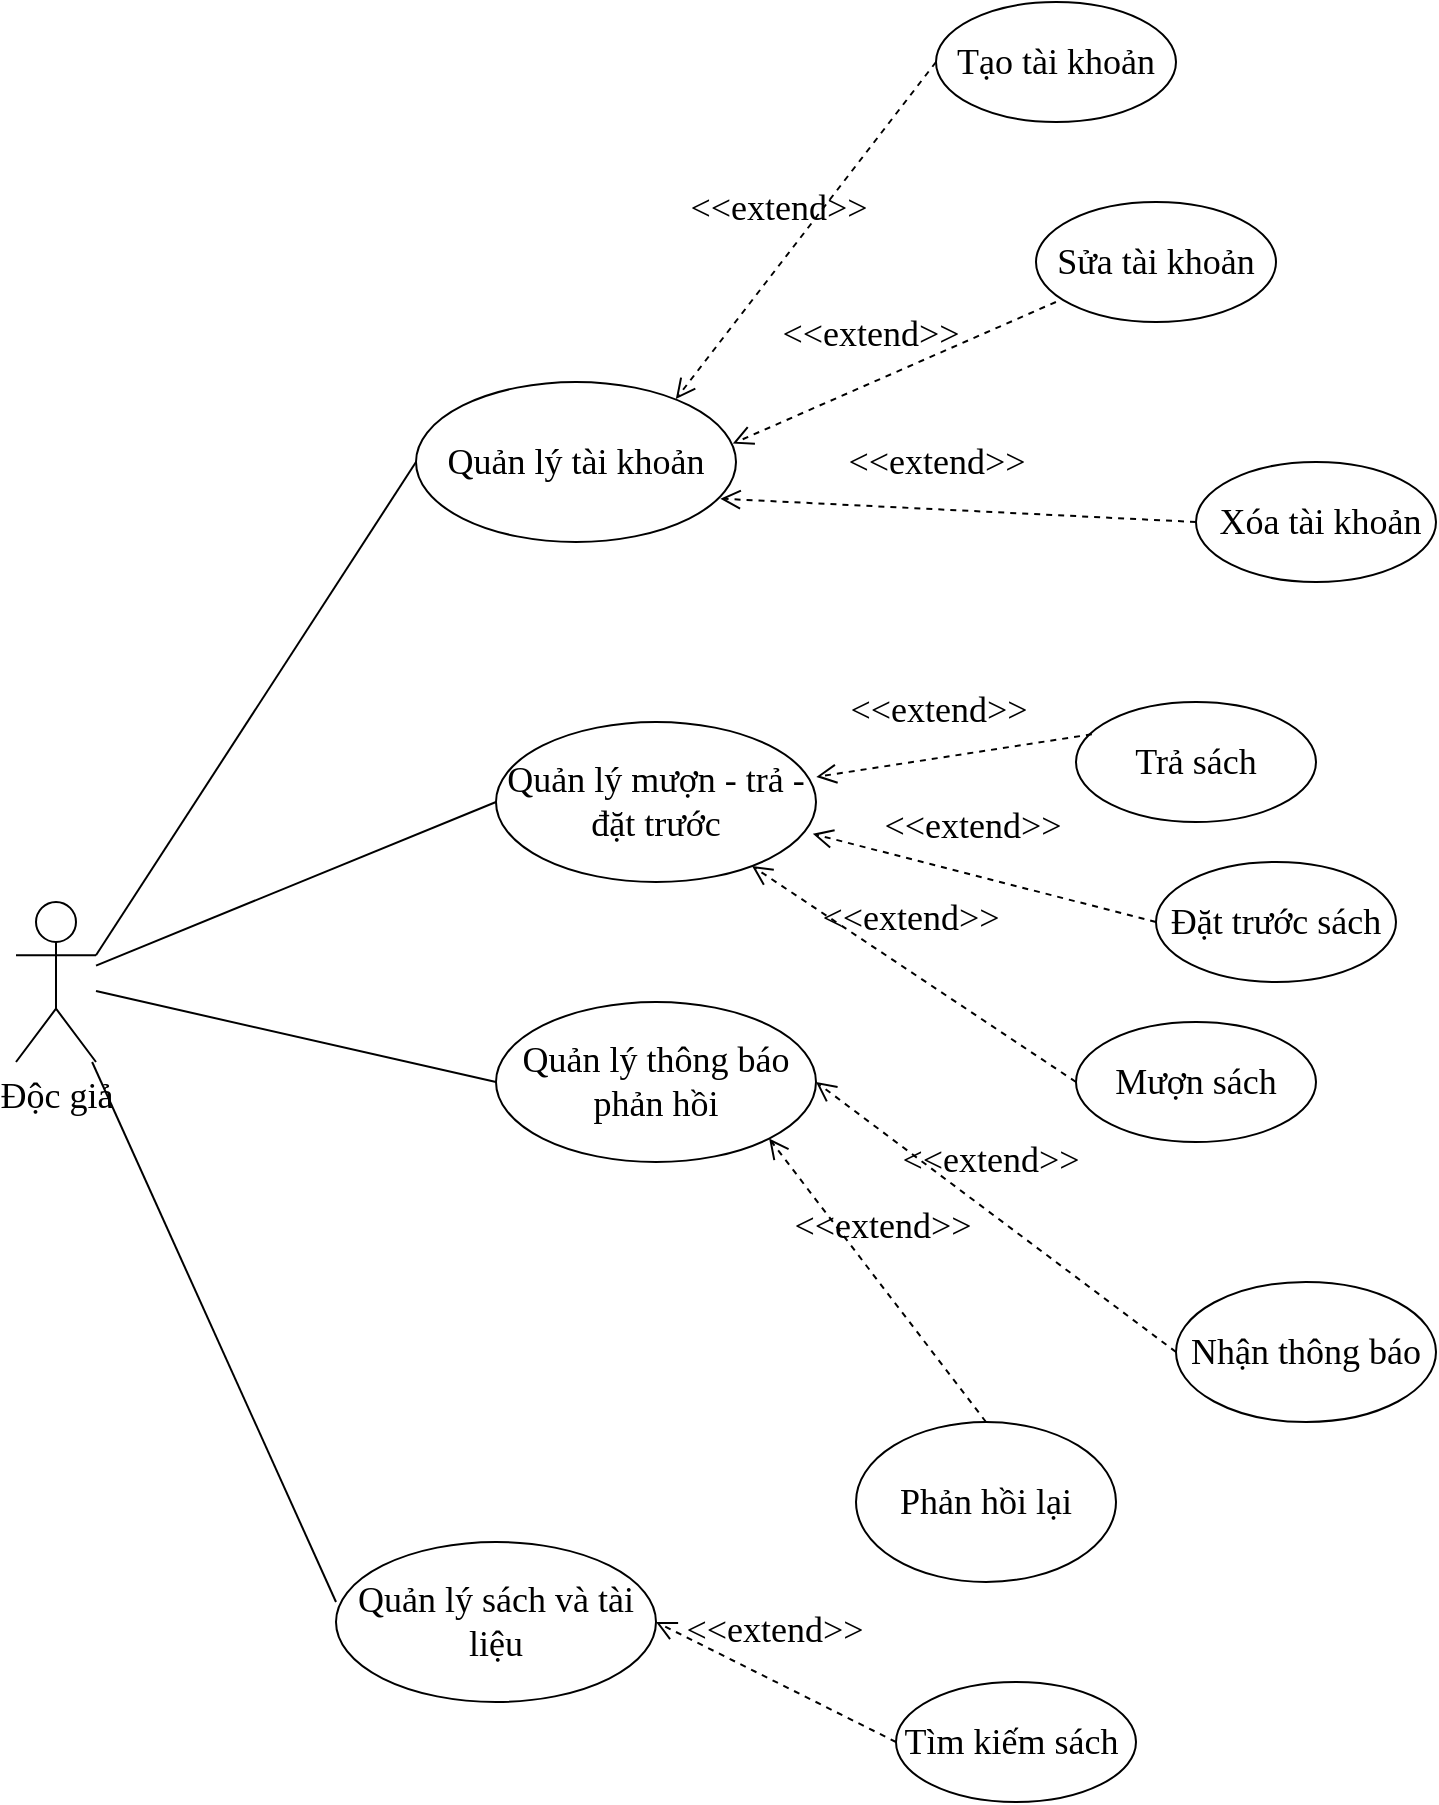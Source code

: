 <mxfile version="28.2.3">
  <diagram name="Trang-1" id="itql_DoqVT7vqax8y0PN">
    <mxGraphModel dx="2329" dy="2191" grid="1" gridSize="10" guides="1" tooltips="1" connect="1" arrows="1" fold="1" page="1" pageScale="1" pageWidth="827" pageHeight="1169" math="0" shadow="0">
      <root>
        <mxCell id="0" />
        <mxCell id="1" parent="0" />
        <mxCell id="VjW5ZFz9jID0nc1Y2-bh-1" value="&lt;font style=&quot;font-size: 18px;&quot; face=&quot;Times New Roman&quot;&gt;Độc giả&lt;/font&gt;" style="shape=umlActor;verticalLabelPosition=bottom;verticalAlign=top;html=1;outlineConnect=0;" vertex="1" parent="1">
          <mxGeometry x="80" y="160" width="40" height="80" as="geometry" />
        </mxCell>
        <mxCell id="VjW5ZFz9jID0nc1Y2-bh-2" value="&lt;font style=&quot;font-size: 18px;&quot; face=&quot;Times New Roman&quot;&gt;Quản lý tài khoản&lt;/font&gt;" style="ellipse;whiteSpace=wrap;html=1;" vertex="1" parent="1">
          <mxGeometry x="280" y="-100" width="160" height="80" as="geometry" />
        </mxCell>
        <mxCell id="VjW5ZFz9jID0nc1Y2-bh-3" value="&lt;font face=&quot;Times New Roman&quot;&gt;&lt;span style=&quot;font-size: 18px;&quot;&gt;Quản lý mượn - trả - đặt trước&lt;/span&gt;&lt;/font&gt;" style="ellipse;whiteSpace=wrap;html=1;" vertex="1" parent="1">
          <mxGeometry x="320" y="70" width="160" height="80" as="geometry" />
        </mxCell>
        <mxCell id="VjW5ZFz9jID0nc1Y2-bh-4" value="&lt;font style=&quot;font-size: 18px;&quot; face=&quot;Times New Roman&quot;&gt;Quản lý sách và tài liệu&lt;/font&gt;" style="ellipse;whiteSpace=wrap;html=1;" vertex="1" parent="1">
          <mxGeometry x="240" y="480" width="160" height="80" as="geometry" />
        </mxCell>
        <mxCell id="VjW5ZFz9jID0nc1Y2-bh-5" value="&lt;font face=&quot;Times New Roman&quot;&gt;&lt;span style=&quot;font-size: 18px;&quot;&gt;Quản lý thông báo phản hồi&lt;/span&gt;&lt;/font&gt;" style="ellipse;whiteSpace=wrap;html=1;" vertex="1" parent="1">
          <mxGeometry x="320" y="210" width="160" height="80" as="geometry" />
        </mxCell>
        <mxCell id="VjW5ZFz9jID0nc1Y2-bh-6" value="" style="endArrow=none;html=1;rounded=0;exitX=1;exitY=0.333;exitDx=0;exitDy=0;exitPerimeter=0;entryX=0;entryY=0.5;entryDx=0;entryDy=0;" edge="1" parent="1" source="VjW5ZFz9jID0nc1Y2-bh-1" target="VjW5ZFz9jID0nc1Y2-bh-2">
          <mxGeometry width="50" height="50" relative="1" as="geometry">
            <mxPoint x="370" y="200" as="sourcePoint" />
            <mxPoint x="420" y="150" as="targetPoint" />
          </mxGeometry>
        </mxCell>
        <mxCell id="VjW5ZFz9jID0nc1Y2-bh-7" value="" style="endArrow=none;html=1;rounded=0;entryX=0;entryY=0.5;entryDx=0;entryDy=0;" edge="1" parent="1" source="VjW5ZFz9jID0nc1Y2-bh-1" target="VjW5ZFz9jID0nc1Y2-bh-3">
          <mxGeometry width="50" height="50" relative="1" as="geometry">
            <mxPoint x="370" y="200" as="sourcePoint" />
            <mxPoint x="420" y="150" as="targetPoint" />
          </mxGeometry>
        </mxCell>
        <mxCell id="VjW5ZFz9jID0nc1Y2-bh-8" value="" style="endArrow=none;html=1;rounded=0;entryX=0;entryY=0.5;entryDx=0;entryDy=0;" edge="1" parent="1" source="VjW5ZFz9jID0nc1Y2-bh-1" target="VjW5ZFz9jID0nc1Y2-bh-5">
          <mxGeometry width="50" height="50" relative="1" as="geometry">
            <mxPoint x="370" y="200" as="sourcePoint" />
            <mxPoint x="420" y="150" as="targetPoint" />
          </mxGeometry>
        </mxCell>
        <mxCell id="VjW5ZFz9jID0nc1Y2-bh-9" value="" style="endArrow=none;html=1;rounded=0;entryX=0;entryY=0.375;entryDx=0;entryDy=0;entryPerimeter=0;" edge="1" parent="1" source="VjW5ZFz9jID0nc1Y2-bh-1" target="VjW5ZFz9jID0nc1Y2-bh-4">
          <mxGeometry width="50" height="50" relative="1" as="geometry">
            <mxPoint x="370" y="200" as="sourcePoint" />
            <mxPoint x="420" y="150" as="targetPoint" />
          </mxGeometry>
        </mxCell>
        <mxCell id="VjW5ZFz9jID0nc1Y2-bh-10" value="&lt;font style=&quot;font-size: 18px;&quot; face=&quot;Times New Roman&quot;&gt;Tạo tài khoản&lt;/font&gt;" style="ellipse;whiteSpace=wrap;html=1;" vertex="1" parent="1">
          <mxGeometry x="540" y="-290" width="120" height="60" as="geometry" />
        </mxCell>
        <mxCell id="VjW5ZFz9jID0nc1Y2-bh-11" value="&lt;font style=&quot;font-size: 18px;&quot; face=&quot;Times New Roman&quot;&gt;Sửa tài khoản&lt;/font&gt;" style="ellipse;whiteSpace=wrap;html=1;" vertex="1" parent="1">
          <mxGeometry x="590" y="-190" width="120" height="60" as="geometry" />
        </mxCell>
        <mxCell id="VjW5ZFz9jID0nc1Y2-bh-12" value="&lt;font style=&quot;font-size: 18px;&quot; face=&quot;Times New Roman&quot;&gt;&amp;nbsp;Xóa tài khoản&lt;/font&gt;" style="ellipse;whiteSpace=wrap;html=1;" vertex="1" parent="1">
          <mxGeometry x="670" y="-60" width="120" height="60" as="geometry" />
        </mxCell>
        <mxCell id="VjW5ZFz9jID0nc1Y2-bh-13" value="&lt;font style=&quot;font-size: 18px;&quot; face=&quot;Times New Roman&quot;&gt;&amp;lt;&amp;lt;extend&amp;gt;&amp;gt;&lt;/font&gt;" style="endArrow=open;startArrow=none;endFill=0;startFill=0;endSize=8;html=1;verticalAlign=bottom;dashed=1;labelBackgroundColor=none;rounded=0;exitX=0;exitY=0.5;exitDx=0;exitDy=0;entryX=0.812;entryY=0.107;entryDx=0;entryDy=0;entryPerimeter=0;" edge="1" parent="1" source="VjW5ZFz9jID0nc1Y2-bh-10" target="VjW5ZFz9jID0nc1Y2-bh-2">
          <mxGeometry x="0.099" y="-10" width="160" relative="1" as="geometry">
            <mxPoint x="270" y="-230" as="sourcePoint" />
            <mxPoint x="390" y="-140" as="targetPoint" />
            <mxPoint as="offset" />
          </mxGeometry>
        </mxCell>
        <mxCell id="VjW5ZFz9jID0nc1Y2-bh-14" value="&lt;font style=&quot;font-size: 18px;&quot; face=&quot;Times New Roman&quot;&gt;&amp;lt;&amp;lt;extend&amp;gt;&amp;gt;&lt;/font&gt;" style="endArrow=open;startArrow=none;endFill=0;startFill=0;endSize=8;html=1;verticalAlign=bottom;dashed=1;labelBackgroundColor=none;rounded=0;exitX=0.083;exitY=0.833;exitDx=0;exitDy=0;entryX=0.99;entryY=0.385;entryDx=0;entryDy=0;entryPerimeter=0;exitPerimeter=0;" edge="1" parent="1" source="VjW5ZFz9jID0nc1Y2-bh-11" target="VjW5ZFz9jID0nc1Y2-bh-2">
          <mxGeometry x="0.099" y="-10" width="160" relative="1" as="geometry">
            <mxPoint x="464" as="sourcePoint" />
            <mxPoint x="390" y="189" as="targetPoint" />
            <mxPoint as="offset" />
          </mxGeometry>
        </mxCell>
        <mxCell id="VjW5ZFz9jID0nc1Y2-bh-15" value="&lt;font style=&quot;font-size: 18px;&quot; face=&quot;Times New Roman&quot;&gt;&amp;lt;&amp;lt;extend&amp;gt;&amp;gt;&lt;/font&gt;" style="endArrow=open;startArrow=none;endFill=0;startFill=0;endSize=8;html=1;verticalAlign=bottom;dashed=1;labelBackgroundColor=none;rounded=0;exitX=0;exitY=0.5;exitDx=0;exitDy=0;entryX=0.951;entryY=0.729;entryDx=0;entryDy=0;entryPerimeter=0;" edge="1" parent="1" source="VjW5ZFz9jID0nc1Y2-bh-12" target="VjW5ZFz9jID0nc1Y2-bh-2">
          <mxGeometry x="0.099" y="-10" width="160" relative="1" as="geometry">
            <mxPoint x="624" y="-10" as="sourcePoint" />
            <mxPoint x="550" y="179" as="targetPoint" />
            <mxPoint as="offset" />
          </mxGeometry>
        </mxCell>
        <mxCell id="VjW5ZFz9jID0nc1Y2-bh-17" value="&lt;font face=&quot;Times New Roman&quot;&gt;&lt;span style=&quot;font-size: 18px;&quot;&gt;Mượn sách&lt;/span&gt;&lt;/font&gt;" style="ellipse;whiteSpace=wrap;html=1;" vertex="1" parent="1">
          <mxGeometry x="610" y="220" width="120" height="60" as="geometry" />
        </mxCell>
        <mxCell id="VjW5ZFz9jID0nc1Y2-bh-18" value="&lt;font face=&quot;Times New Roman&quot;&gt;&lt;span style=&quot;font-size: 18px;&quot;&gt;Trả sách&lt;/span&gt;&lt;/font&gt;" style="ellipse;whiteSpace=wrap;html=1;" vertex="1" parent="1">
          <mxGeometry x="610" y="60" width="120" height="60" as="geometry" />
        </mxCell>
        <mxCell id="VjW5ZFz9jID0nc1Y2-bh-19" value="&lt;font face=&quot;Times New Roman&quot;&gt;&lt;span style=&quot;font-size: 18px;&quot;&gt;Đặt trước sách&lt;/span&gt;&lt;/font&gt;" style="ellipse;whiteSpace=wrap;html=1;" vertex="1" parent="1">
          <mxGeometry x="650" y="140" width="120" height="60" as="geometry" />
        </mxCell>
        <mxCell id="VjW5ZFz9jID0nc1Y2-bh-20" value="&lt;font style=&quot;font-size: 18px;&quot; face=&quot;Times New Roman&quot;&gt;&amp;lt;&amp;lt;extend&amp;gt;&amp;gt;&lt;/font&gt;" style="endArrow=open;startArrow=none;endFill=0;startFill=0;endSize=8;html=1;verticalAlign=bottom;dashed=1;labelBackgroundColor=none;rounded=0;entryX=1.001;entryY=0.343;entryDx=0;entryDy=0;entryPerimeter=0;exitX=0.066;exitY=0.269;exitDx=0;exitDy=0;exitPerimeter=0;" edge="1" parent="1" source="VjW5ZFz9jID0nc1Y2-bh-18" target="VjW5ZFz9jID0nc1Y2-bh-3">
          <mxGeometry x="0.099" y="-10" width="160" relative="1" as="geometry">
            <mxPoint x="600" y="90" as="sourcePoint" />
            <mxPoint x="510" y="30" as="targetPoint" />
            <mxPoint as="offset" />
          </mxGeometry>
        </mxCell>
        <mxCell id="VjW5ZFz9jID0nc1Y2-bh-21" value="&lt;font style=&quot;font-size: 18px;&quot; face=&quot;Times New Roman&quot;&gt;&amp;lt;&amp;lt;extend&amp;gt;&amp;gt;&lt;/font&gt;" style="endArrow=open;startArrow=none;endFill=0;startFill=0;endSize=8;html=1;verticalAlign=bottom;dashed=1;labelBackgroundColor=none;rounded=0;exitX=0;exitY=0.5;exitDx=0;exitDy=0;entryX=0.99;entryY=0.699;entryDx=0;entryDy=0;entryPerimeter=0;" edge="1" parent="1" source="VjW5ZFz9jID0nc1Y2-bh-19" target="VjW5ZFz9jID0nc1Y2-bh-3">
          <mxGeometry x="0.099" y="-10" width="160" relative="1" as="geometry">
            <mxPoint x="798" y="142" as="sourcePoint" />
            <mxPoint x="560" y="130" as="targetPoint" />
            <mxPoint as="offset" />
          </mxGeometry>
        </mxCell>
        <mxCell id="VjW5ZFz9jID0nc1Y2-bh-22" value="&lt;font style=&quot;font-size: 18px;&quot; face=&quot;Times New Roman&quot;&gt;&amp;lt;&amp;lt;extend&amp;gt;&amp;gt;&lt;/font&gt;" style="endArrow=open;startArrow=none;endFill=0;startFill=0;endSize=8;html=1;verticalAlign=bottom;dashed=1;labelBackgroundColor=none;rounded=0;exitX=0;exitY=0.5;exitDx=0;exitDy=0;" edge="1" parent="1" source="VjW5ZFz9jID0nc1Y2-bh-17" target="VjW5ZFz9jID0nc1Y2-bh-3">
          <mxGeometry x="0.099" y="-10" width="160" relative="1" as="geometry">
            <mxPoint x="838" y="252" as="sourcePoint" />
            <mxPoint x="600" y="240" as="targetPoint" />
            <mxPoint as="offset" />
          </mxGeometry>
        </mxCell>
        <mxCell id="VjW5ZFz9jID0nc1Y2-bh-23" value="&lt;font face=&quot;Times New Roman&quot;&gt;&lt;span style=&quot;font-size: 18px;&quot;&gt;Tìm kiếm sách&amp;nbsp;&lt;/span&gt;&lt;/font&gt;" style="ellipse;whiteSpace=wrap;html=1;" vertex="1" parent="1">
          <mxGeometry x="520" y="550" width="120" height="60" as="geometry" />
        </mxCell>
        <mxCell id="VjW5ZFz9jID0nc1Y2-bh-25" value="&lt;font style=&quot;font-size: 18px;&quot; face=&quot;Times New Roman&quot;&gt;&amp;lt;&amp;lt;extend&amp;gt;&amp;gt;&lt;/font&gt;" style="endArrow=open;startArrow=none;endFill=0;startFill=0;endSize=8;html=1;verticalAlign=bottom;dashed=1;labelBackgroundColor=none;rounded=0;exitX=0;exitY=0.5;exitDx=0;exitDy=0;entryX=1;entryY=0.5;entryDx=0;entryDy=0;" edge="1" parent="1" source="VjW5ZFz9jID0nc1Y2-bh-23" target="VjW5ZFz9jID0nc1Y2-bh-4">
          <mxGeometry x="0.099" y="-10" width="160" relative="1" as="geometry">
            <mxPoint x="607.92" y="528" as="sourcePoint" />
            <mxPoint x="400.0" y="539.2" as="targetPoint" />
            <mxPoint as="offset" />
          </mxGeometry>
        </mxCell>
        <mxCell id="VjW5ZFz9jID0nc1Y2-bh-26" value="&lt;font face=&quot;Times New Roman&quot;&gt;&lt;span style=&quot;font-size: 18px;&quot;&gt;Nhận thông báo&lt;/span&gt;&lt;/font&gt;" style="ellipse;whiteSpace=wrap;html=1;" vertex="1" parent="1">
          <mxGeometry x="660" y="350" width="130" height="70" as="geometry" />
        </mxCell>
        <mxCell id="VjW5ZFz9jID0nc1Y2-bh-28" value="&lt;font style=&quot;font-size: 18px;&quot; face=&quot;Times New Roman&quot;&gt;&amp;lt;&amp;lt;extend&amp;gt;&amp;gt;&lt;/font&gt;" style="endArrow=open;startArrow=none;endFill=0;startFill=0;endSize=8;html=1;verticalAlign=bottom;dashed=1;labelBackgroundColor=none;rounded=0;exitX=0;exitY=0.5;exitDx=0;exitDy=0;entryX=1;entryY=0.5;entryDx=0;entryDy=0;" edge="1" parent="1" source="VjW5ZFz9jID0nc1Y2-bh-26" target="VjW5ZFz9jID0nc1Y2-bh-5">
          <mxGeometry x="0.099" y="-10" width="160" relative="1" as="geometry">
            <mxPoint x="620" y="600" as="sourcePoint" />
            <mxPoint x="500" y="540" as="targetPoint" />
            <mxPoint as="offset" />
          </mxGeometry>
        </mxCell>
        <mxCell id="VjW5ZFz9jID0nc1Y2-bh-29" value="&lt;font face=&quot;Times New Roman&quot;&gt;&lt;span style=&quot;font-size: 18px;&quot;&gt;Phản hồi lại&lt;/span&gt;&lt;/font&gt;" style="ellipse;whiteSpace=wrap;html=1;" vertex="1" parent="1">
          <mxGeometry x="500" y="420" width="130" height="80" as="geometry" />
        </mxCell>
        <mxCell id="VjW5ZFz9jID0nc1Y2-bh-30" value="&lt;font style=&quot;font-size: 18px;&quot; face=&quot;Times New Roman&quot;&gt;&amp;lt;&amp;lt;extend&amp;gt;&amp;gt;&lt;/font&gt;" style="endArrow=open;startArrow=none;endFill=0;startFill=0;endSize=8;html=1;verticalAlign=bottom;dashed=1;labelBackgroundColor=none;rounded=0;exitX=0.5;exitY=0;exitDx=0;exitDy=0;entryX=1;entryY=1;entryDx=0;entryDy=0;" edge="1" parent="1" source="VjW5ZFz9jID0nc1Y2-bh-29" target="VjW5ZFz9jID0nc1Y2-bh-5">
          <mxGeometry x="0.099" y="-10" width="160" relative="1" as="geometry">
            <mxPoint x="900" y="850" as="sourcePoint" />
            <mxPoint x="760" y="500" as="targetPoint" />
            <mxPoint as="offset" />
          </mxGeometry>
        </mxCell>
      </root>
    </mxGraphModel>
  </diagram>
</mxfile>
